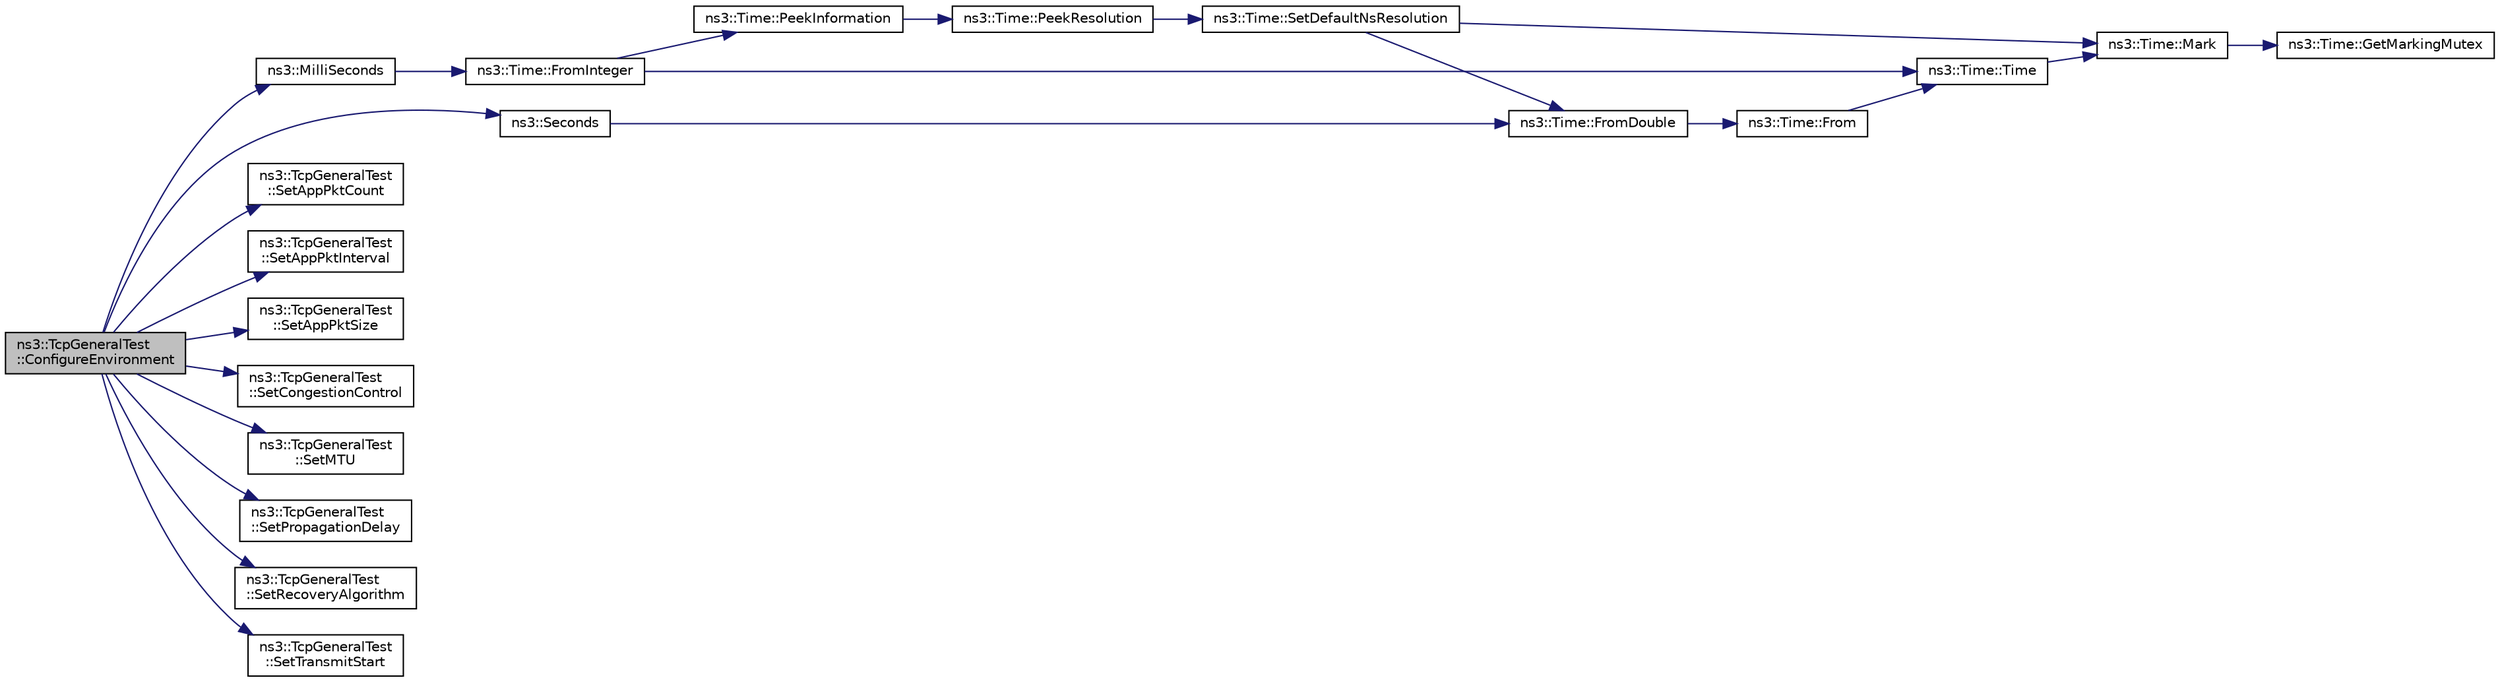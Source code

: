 digraph "ns3::TcpGeneralTest::ConfigureEnvironment"
{
 // LATEX_PDF_SIZE
  edge [fontname="Helvetica",fontsize="10",labelfontname="Helvetica",labelfontsize="10"];
  node [fontname="Helvetica",fontsize="10",shape=record];
  rankdir="LR";
  Node1 [label="ns3::TcpGeneralTest\l::ConfigureEnvironment",height=0.2,width=0.4,color="black", fillcolor="grey75", style="filled", fontcolor="black",tooltip="Change the configuration of the environment."];
  Node1 -> Node2 [color="midnightblue",fontsize="10",style="solid",fontname="Helvetica"];
  Node2 [label="ns3::MilliSeconds",height=0.2,width=0.4,color="black", fillcolor="white", style="filled",URL="$group__timecivil.html#gaf26127cf4571146b83a92ee18679c7a9",tooltip="Construct a Time in the indicated unit."];
  Node2 -> Node3 [color="midnightblue",fontsize="10",style="solid",fontname="Helvetica"];
  Node3 [label="ns3::Time::FromInteger",height=0.2,width=0.4,color="black", fillcolor="white", style="filled",URL="$classns3_1_1_time.html#a3e742c67b2764e75ff95f9b754d43fe9",tooltip="Create a Time equal to value in unit unit."];
  Node3 -> Node4 [color="midnightblue",fontsize="10",style="solid",fontname="Helvetica"];
  Node4 [label="ns3::Time::Time",height=0.2,width=0.4,color="black", fillcolor="white", style="filled",URL="$classns3_1_1_time.html#a8a39dc1b8cbbd7fe6d940e492d1b925e",tooltip="Default constructor, with value 0."];
  Node4 -> Node5 [color="midnightblue",fontsize="10",style="solid",fontname="Helvetica"];
  Node5 [label="ns3::Time::Mark",height=0.2,width=0.4,color="black", fillcolor="white", style="filled",URL="$classns3_1_1_time.html#aa7eef2a1119c1c4855d99f1e83d44c54",tooltip="Record a Time instance with the MarkedTimes."];
  Node5 -> Node6 [color="midnightblue",fontsize="10",style="solid",fontname="Helvetica"];
  Node6 [label="ns3::Time::GetMarkingMutex",height=0.2,width=0.4,color="black", fillcolor="white", style="filled",URL="$classns3_1_1_time.html#addd8e672203391b3ae98ee475ce05272",tooltip=" "];
  Node3 -> Node7 [color="midnightblue",fontsize="10",style="solid",fontname="Helvetica"];
  Node7 [label="ns3::Time::PeekInformation",height=0.2,width=0.4,color="black", fillcolor="white", style="filled",URL="$classns3_1_1_time.html#a0b023c55c20582aa7c1781aacf128034",tooltip="Get the Information record for timeUnit for the current Resolution."];
  Node7 -> Node8 [color="midnightblue",fontsize="10",style="solid",fontname="Helvetica"];
  Node8 [label="ns3::Time::PeekResolution",height=0.2,width=0.4,color="black", fillcolor="white", style="filled",URL="$classns3_1_1_time.html#a963e53522278fcbdf1ab9f7adbd0f5d6",tooltip="Get the current Resolution."];
  Node8 -> Node9 [color="midnightblue",fontsize="10",style="solid",fontname="Helvetica"];
  Node9 [label="ns3::Time::SetDefaultNsResolution",height=0.2,width=0.4,color="black", fillcolor="white", style="filled",URL="$classns3_1_1_time.html#a6a872e62f71dfa817fef2c549473d980",tooltip="Set the default resolution."];
  Node9 -> Node10 [color="midnightblue",fontsize="10",style="solid",fontname="Helvetica"];
  Node10 [label="ns3::Time::FromDouble",height=0.2,width=0.4,color="black", fillcolor="white", style="filled",URL="$classns3_1_1_time.html#a60e845f4a74e62495b86356afe604cb4",tooltip="Create a Time equal to value in unit unit."];
  Node10 -> Node11 [color="midnightblue",fontsize="10",style="solid",fontname="Helvetica"];
  Node11 [label="ns3::Time::From",height=0.2,width=0.4,color="black", fillcolor="white", style="filled",URL="$classns3_1_1_time.html#a34e4acc13d0e08cc8cb9cd3b838b9baf",tooltip="Create a Time in the current unit."];
  Node11 -> Node4 [color="midnightblue",fontsize="10",style="solid",fontname="Helvetica"];
  Node9 -> Node5 [color="midnightblue",fontsize="10",style="solid",fontname="Helvetica"];
  Node1 -> Node12 [color="midnightblue",fontsize="10",style="solid",fontname="Helvetica"];
  Node12 [label="ns3::Seconds",height=0.2,width=0.4,color="black", fillcolor="white", style="filled",URL="$group__timecivil.html#ga33c34b816f8ff6628e33d5c8e9713b9e",tooltip="Construct a Time in the indicated unit."];
  Node12 -> Node10 [color="midnightblue",fontsize="10",style="solid",fontname="Helvetica"];
  Node1 -> Node13 [color="midnightblue",fontsize="10",style="solid",fontname="Helvetica"];
  Node13 [label="ns3::TcpGeneralTest\l::SetAppPktCount",height=0.2,width=0.4,color="black", fillcolor="white", style="filled",URL="$classns3_1_1_tcp_general_test.html#a256c8df5966f89ed0acfc966cd5d3898",tooltip="Set app packet count."];
  Node1 -> Node14 [color="midnightblue",fontsize="10",style="solid",fontname="Helvetica"];
  Node14 [label="ns3::TcpGeneralTest\l::SetAppPktInterval",height=0.2,width=0.4,color="black", fillcolor="white", style="filled",URL="$classns3_1_1_tcp_general_test.html#aa12e09ac2ea2f8b99ad4d9d7871fc7ea",tooltip="Interval between app-generated packet."];
  Node1 -> Node15 [color="midnightblue",fontsize="10",style="solid",fontname="Helvetica"];
  Node15 [label="ns3::TcpGeneralTest\l::SetAppPktSize",height=0.2,width=0.4,color="black", fillcolor="white", style="filled",URL="$classns3_1_1_tcp_general_test.html#a3135ee655332f67b8390691beaa08161",tooltip="Set app packet size."];
  Node1 -> Node16 [color="midnightblue",fontsize="10",style="solid",fontname="Helvetica"];
  Node16 [label="ns3::TcpGeneralTest\l::SetCongestionControl",height=0.2,width=0.4,color="black", fillcolor="white", style="filled",URL="$classns3_1_1_tcp_general_test.html#a34f10ab9653daf7c998083d5d547e66f",tooltip="Congestion control of the sender socket."];
  Node1 -> Node17 [color="midnightblue",fontsize="10",style="solid",fontname="Helvetica"];
  Node17 [label="ns3::TcpGeneralTest\l::SetMTU",height=0.2,width=0.4,color="black", fillcolor="white", style="filled",URL="$classns3_1_1_tcp_general_test.html#a892d917a99ab3ce285e7ffec4eac743f",tooltip="MTU of the bottleneck link."];
  Node1 -> Node18 [color="midnightblue",fontsize="10",style="solid",fontname="Helvetica"];
  Node18 [label="ns3::TcpGeneralTest\l::SetPropagationDelay",height=0.2,width=0.4,color="black", fillcolor="white", style="filled",URL="$classns3_1_1_tcp_general_test.html#a167056795264e377b425cdac2441b263",tooltip="Propagation delay of the bottleneck link."];
  Node1 -> Node19 [color="midnightblue",fontsize="10",style="solid",fontname="Helvetica"];
  Node19 [label="ns3::TcpGeneralTest\l::SetRecoveryAlgorithm",height=0.2,width=0.4,color="black", fillcolor="white", style="filled",URL="$classns3_1_1_tcp_general_test.html#a10aa0d3cad8e175dfc5dc3a64ce9c9c7",tooltip="recovery algorithm of the sender socket"];
  Node1 -> Node20 [color="midnightblue",fontsize="10",style="solid",fontname="Helvetica"];
  Node20 [label="ns3::TcpGeneralTest\l::SetTransmitStart",height=0.2,width=0.4,color="black", fillcolor="white", style="filled",URL="$classns3_1_1_tcp_general_test.html#af8d94d931bd7377ff0267a7ce1edc74d",tooltip="Set the initial time at which the application sends the first data packet."];
}

